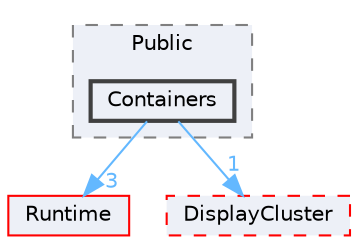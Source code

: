 digraph "Containers"
{
 // INTERACTIVE_SVG=YES
 // LATEX_PDF_SIZE
  bgcolor="transparent";
  edge [fontname=Helvetica,fontsize=10,labelfontname=Helvetica,labelfontsize=10];
  node [fontname=Helvetica,fontsize=10,shape=box,height=0.2,width=0.4];
  compound=true
  subgraph clusterdir_be0118a79862c4ac7fc9779a947b318a {
    graph [ bgcolor="#edf0f7", pencolor="grey50", label="Public", fontname=Helvetica,fontsize=10 style="filled,dashed", URL="dir_be0118a79862c4ac7fc9779a947b318a.html",tooltip=""]
  dir_77bfb91bbf4ae396725f9d1825fe8f7c [label="Containers", fillcolor="#edf0f7", color="grey25", style="filled,bold", URL="dir_77bfb91bbf4ae396725f9d1825fe8f7c.html",tooltip=""];
  }
  dir_7536b172fbd480bfd146a1b1acd6856b [label="Runtime", fillcolor="#edf0f7", color="red", style="filled", URL="dir_7536b172fbd480bfd146a1b1acd6856b.html",tooltip=""];
  dir_d83c855bf8b66896400089d2317d0824 [label="DisplayCluster", fillcolor="#edf0f7", color="red", style="filled,dashed", URL="dir_d83c855bf8b66896400089d2317d0824.html",tooltip=""];
  dir_77bfb91bbf4ae396725f9d1825fe8f7c->dir_7536b172fbd480bfd146a1b1acd6856b [headlabel="3", labeldistance=1.5 headhref="dir_000250_000984.html" href="dir_000250_000984.html" color="steelblue1" fontcolor="steelblue1"];
  dir_77bfb91bbf4ae396725f9d1825fe8f7c->dir_d83c855bf8b66896400089d2317d0824 [headlabel="1", labeldistance=1.5 headhref="dir_000250_000316.html" href="dir_000250_000316.html" color="steelblue1" fontcolor="steelblue1"];
}
